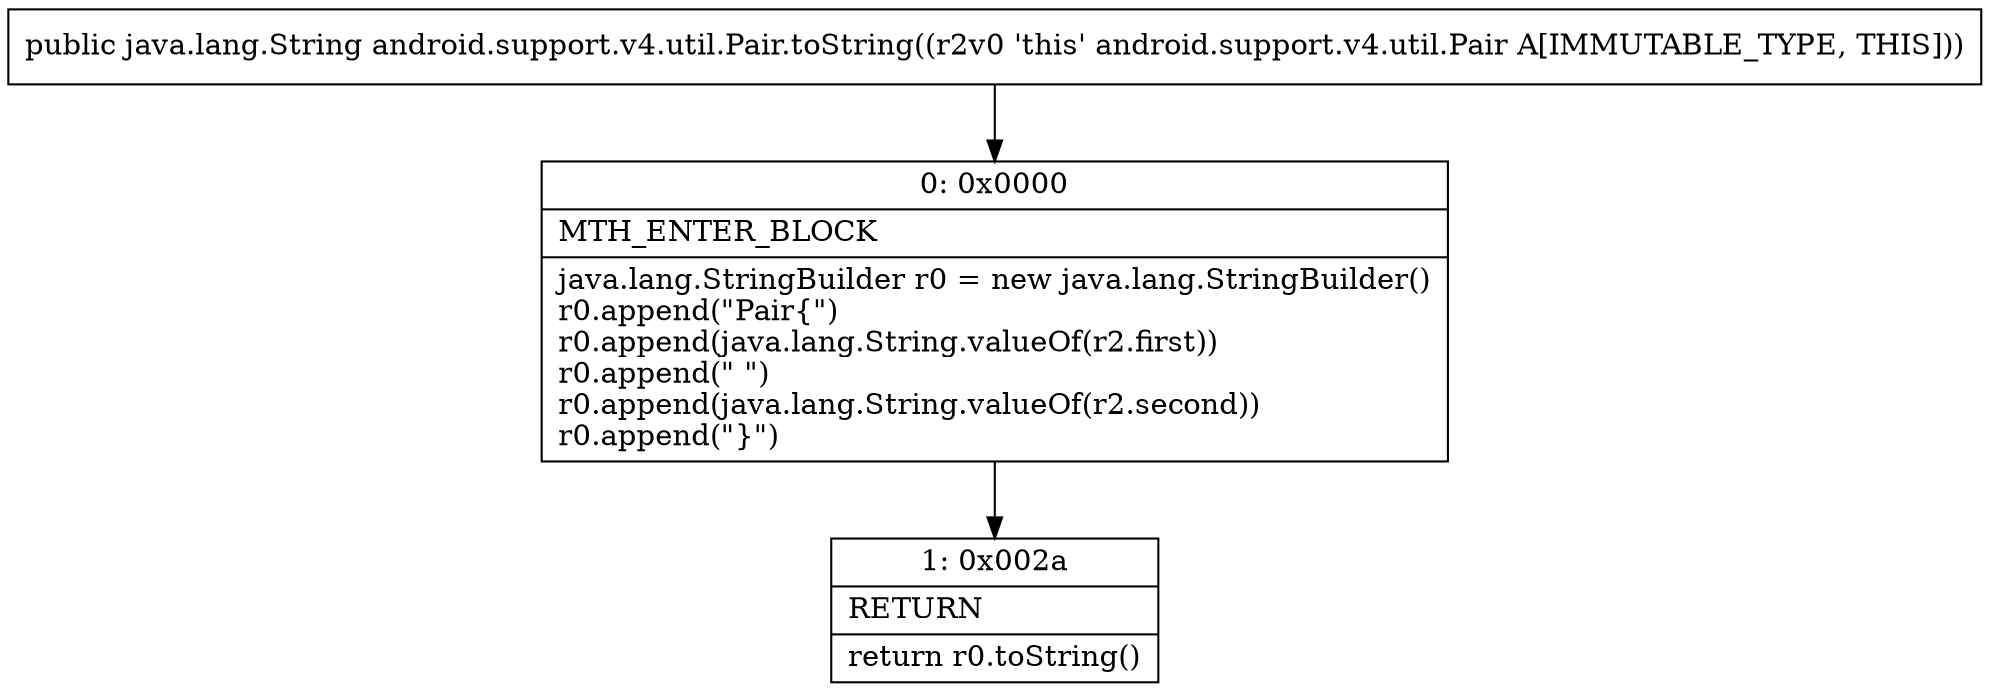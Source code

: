 digraph "CFG forandroid.support.v4.util.Pair.toString()Ljava\/lang\/String;" {
Node_0 [shape=record,label="{0\:\ 0x0000|MTH_ENTER_BLOCK\l|java.lang.StringBuilder r0 = new java.lang.StringBuilder()\lr0.append(\"Pair\{\")\lr0.append(java.lang.String.valueOf(r2.first))\lr0.append(\" \")\lr0.append(java.lang.String.valueOf(r2.second))\lr0.append(\"\}\")\l}"];
Node_1 [shape=record,label="{1\:\ 0x002a|RETURN\l|return r0.toString()\l}"];
MethodNode[shape=record,label="{public java.lang.String android.support.v4.util.Pair.toString((r2v0 'this' android.support.v4.util.Pair A[IMMUTABLE_TYPE, THIS])) }"];
MethodNode -> Node_0;
Node_0 -> Node_1;
}

